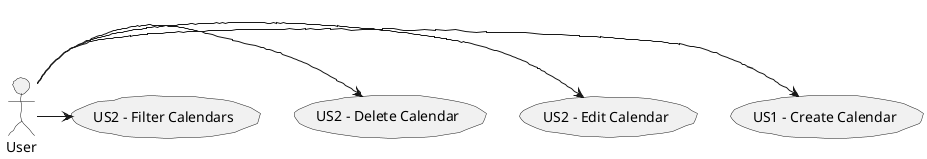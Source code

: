 @startuml  us.png
skinparam handwritten true
skinparam monochrome true
skinparam packageStyle rect
skinparam defaultFontName FG Virgil
skinparam shadowing false

User -> (US1 - Create Calendar)
User -> (US2 - Edit Calendar)
User -> (US2 - Delete Calendar)
User -> (US2 - Filter Calendars)
@enduml
